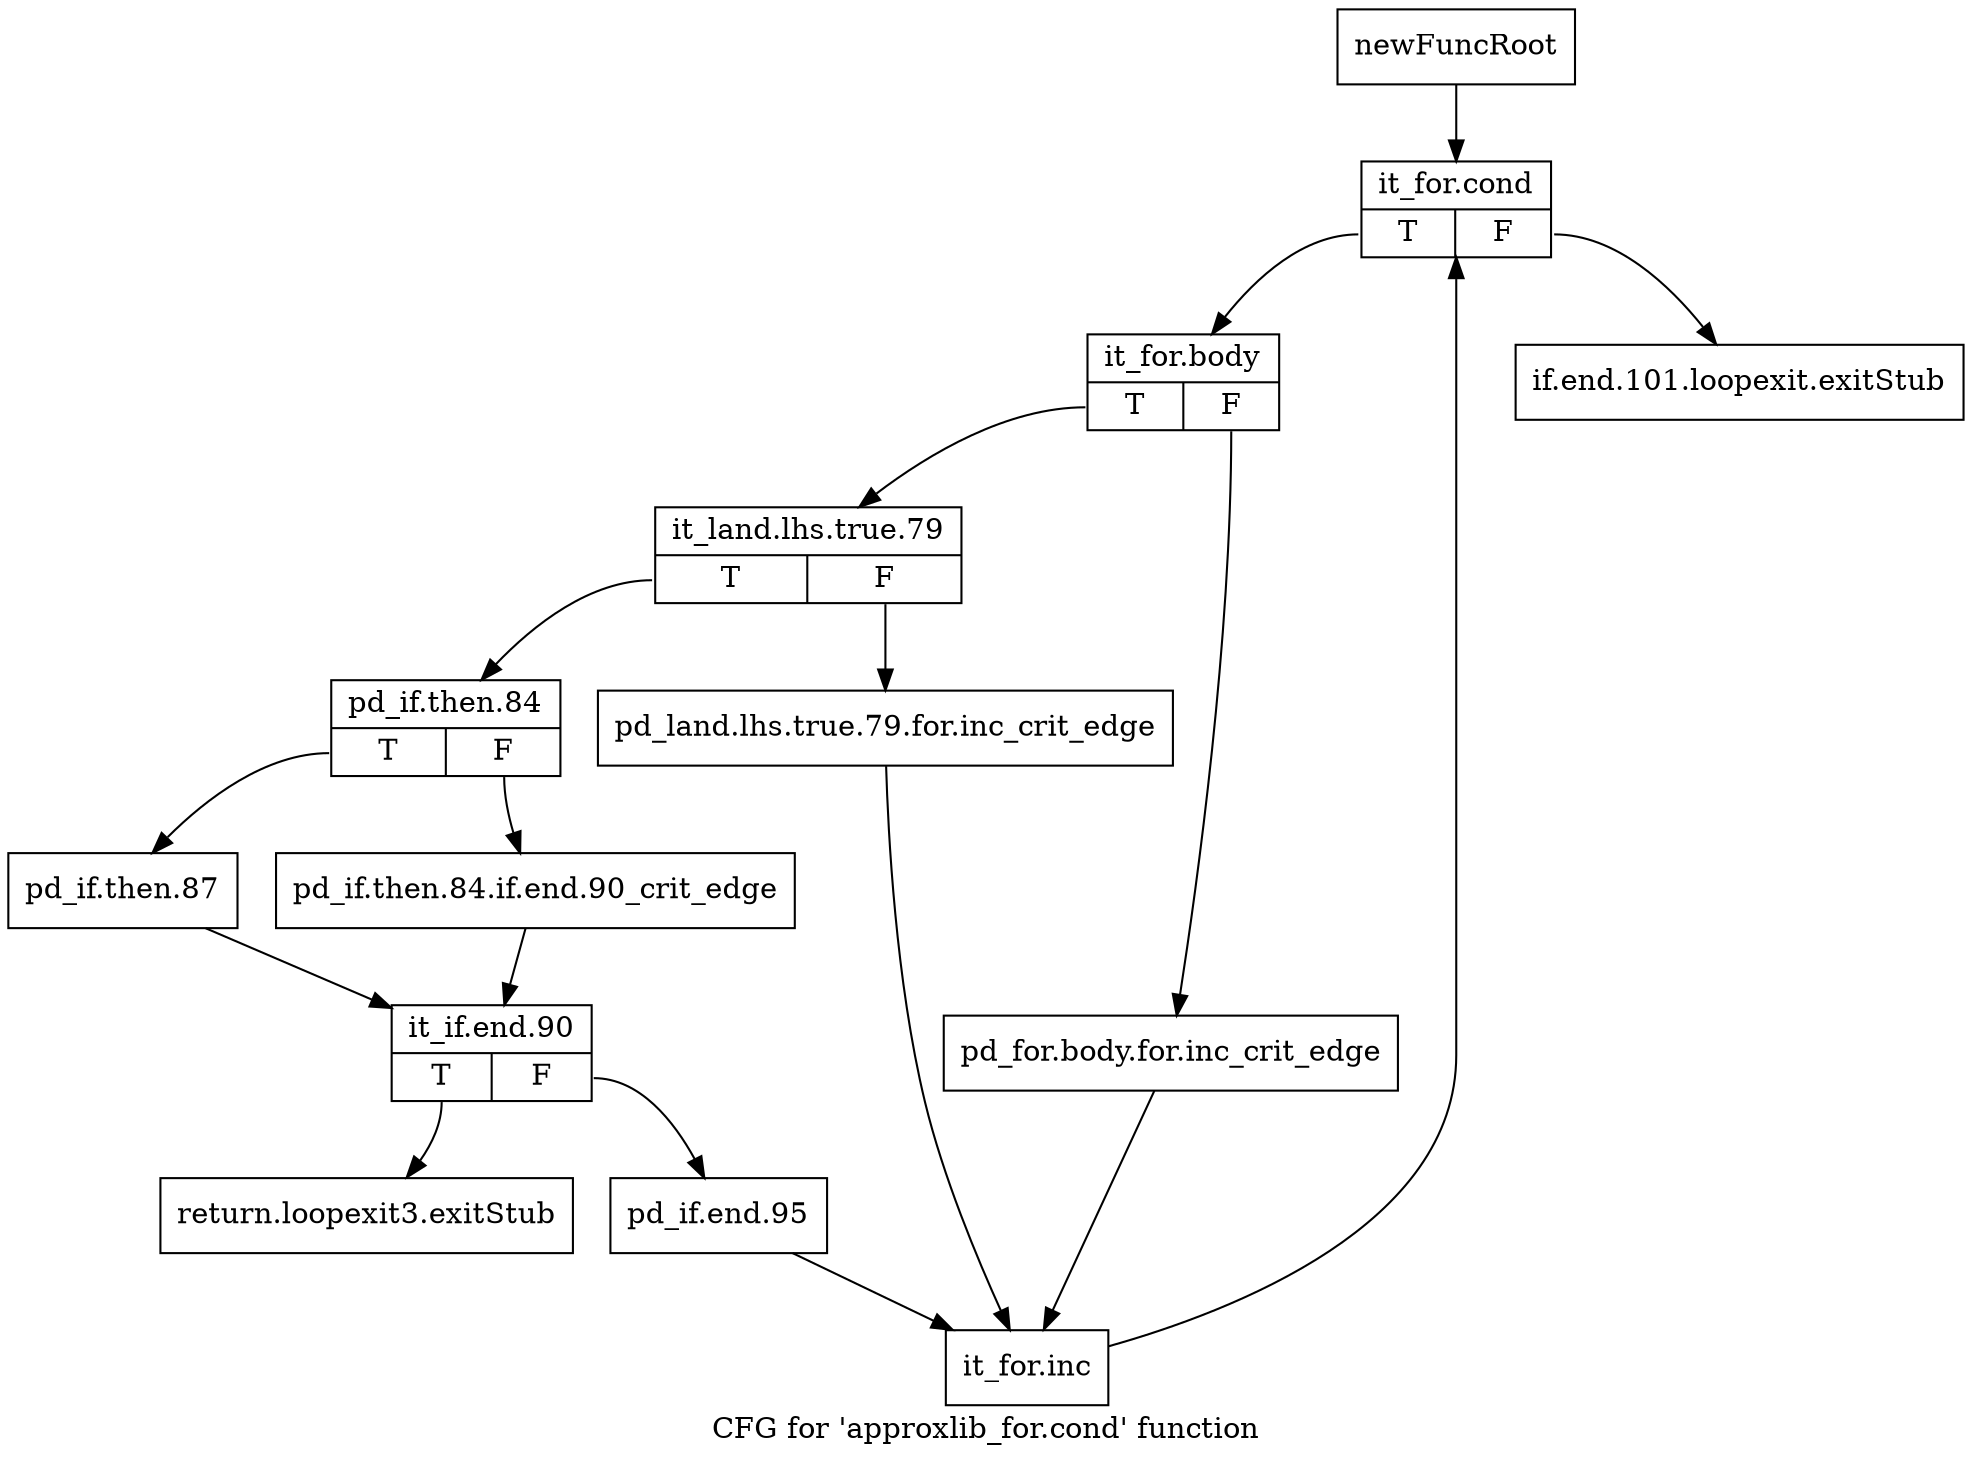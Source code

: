 digraph "CFG for 'approxlib_for.cond' function" {
	label="CFG for 'approxlib_for.cond' function";

	Node0x3e056e0 [shape=record,label="{newFuncRoot}"];
	Node0x3e056e0 -> Node0x3e057d0;
	Node0x3e05730 [shape=record,label="{if.end.101.loopexit.exitStub}"];
	Node0x3e05780 [shape=record,label="{return.loopexit3.exitStub}"];
	Node0x3e057d0 [shape=record,label="{it_for.cond|{<s0>T|<s1>F}}"];
	Node0x3e057d0:s0 -> Node0x3e05820;
	Node0x3e057d0:s1 -> Node0x3e05730;
	Node0x3e05820 [shape=record,label="{it_for.body|{<s0>T|<s1>F}}"];
	Node0x3e05820:s0 -> Node0x3e058c0;
	Node0x3e05820:s1 -> Node0x3e05870;
	Node0x3e05870 [shape=record,label="{pd_for.body.for.inc_crit_edge}"];
	Node0x3e05870 -> Node0x3e05af0;
	Node0x3e058c0 [shape=record,label="{it_land.lhs.true.79|{<s0>T|<s1>F}}"];
	Node0x3e058c0:s0 -> Node0x3e05960;
	Node0x3e058c0:s1 -> Node0x3e05910;
	Node0x3e05910 [shape=record,label="{pd_land.lhs.true.79.for.inc_crit_edge}"];
	Node0x3e05910 -> Node0x3e05af0;
	Node0x3e05960 [shape=record,label="{pd_if.then.84|{<s0>T|<s1>F}}"];
	Node0x3e05960:s0 -> Node0x3e05a00;
	Node0x3e05960:s1 -> Node0x3e059b0;
	Node0x3e059b0 [shape=record,label="{pd_if.then.84.if.end.90_crit_edge}"];
	Node0x3e059b0 -> Node0x3e05a50;
	Node0x3e05a00 [shape=record,label="{pd_if.then.87}"];
	Node0x3e05a00 -> Node0x3e05a50;
	Node0x3e05a50 [shape=record,label="{it_if.end.90|{<s0>T|<s1>F}}"];
	Node0x3e05a50:s0 -> Node0x3e05780;
	Node0x3e05a50:s1 -> Node0x3e05aa0;
	Node0x3e05aa0 [shape=record,label="{pd_if.end.95}"];
	Node0x3e05aa0 -> Node0x3e05af0;
	Node0x3e05af0 [shape=record,label="{it_for.inc}"];
	Node0x3e05af0 -> Node0x3e057d0;
}
